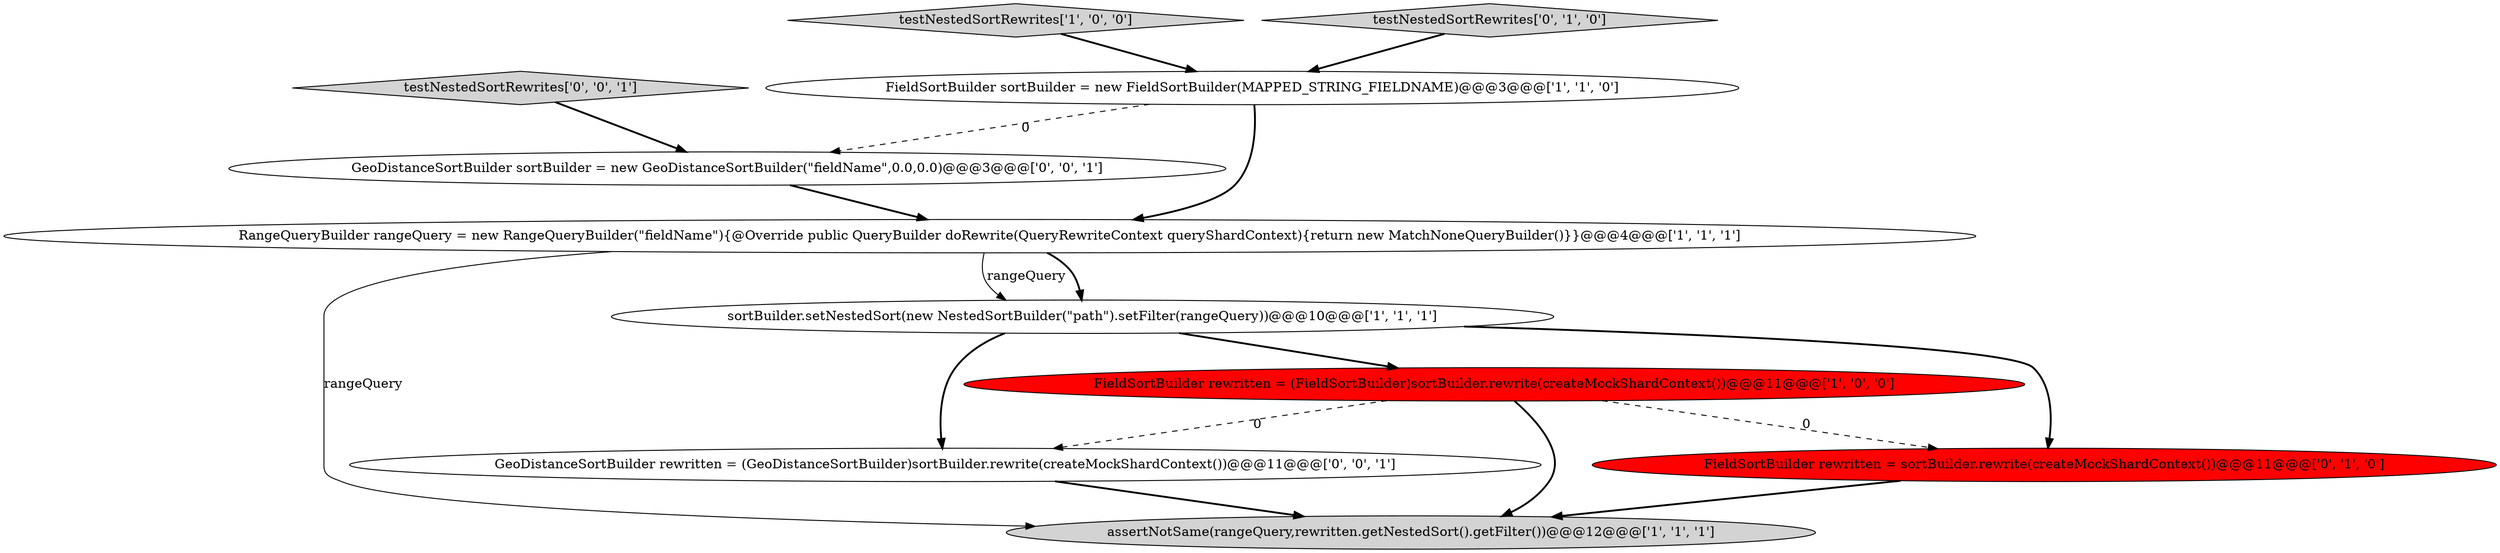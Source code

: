 digraph {
5 [style = filled, label = "FieldSortBuilder rewritten = (FieldSortBuilder)sortBuilder.rewrite(createMockShardContext())@@@11@@@['1', '0', '0']", fillcolor = red, shape = ellipse image = "AAA1AAABBB1BBB"];
0 [style = filled, label = "assertNotSame(rangeQuery,rewritten.getNestedSort().getFilter())@@@12@@@['1', '1', '1']", fillcolor = lightgray, shape = ellipse image = "AAA0AAABBB1BBB"];
10 [style = filled, label = "testNestedSortRewrites['0', '0', '1']", fillcolor = lightgray, shape = diamond image = "AAA0AAABBB3BBB"];
9 [style = filled, label = "GeoDistanceSortBuilder rewritten = (GeoDistanceSortBuilder)sortBuilder.rewrite(createMockShardContext())@@@11@@@['0', '0', '1']", fillcolor = white, shape = ellipse image = "AAA0AAABBB3BBB"];
3 [style = filled, label = "testNestedSortRewrites['1', '0', '0']", fillcolor = lightgray, shape = diamond image = "AAA0AAABBB1BBB"];
4 [style = filled, label = "RangeQueryBuilder rangeQuery = new RangeQueryBuilder(\"fieldName\"){@Override public QueryBuilder doRewrite(QueryRewriteContext queryShardContext){return new MatchNoneQueryBuilder()}}@@@4@@@['1', '1', '1']", fillcolor = white, shape = ellipse image = "AAA0AAABBB1BBB"];
2 [style = filled, label = "FieldSortBuilder sortBuilder = new FieldSortBuilder(MAPPED_STRING_FIELDNAME)@@@3@@@['1', '1', '0']", fillcolor = white, shape = ellipse image = "AAA0AAABBB1BBB"];
8 [style = filled, label = "GeoDistanceSortBuilder sortBuilder = new GeoDistanceSortBuilder(\"fieldName\",0.0,0.0)@@@3@@@['0', '0', '1']", fillcolor = white, shape = ellipse image = "AAA0AAABBB3BBB"];
6 [style = filled, label = "FieldSortBuilder rewritten = sortBuilder.rewrite(createMockShardContext())@@@11@@@['0', '1', '0']", fillcolor = red, shape = ellipse image = "AAA1AAABBB2BBB"];
1 [style = filled, label = "sortBuilder.setNestedSort(new NestedSortBuilder(\"path\").setFilter(rangeQuery))@@@10@@@['1', '1', '1']", fillcolor = white, shape = ellipse image = "AAA0AAABBB1BBB"];
7 [style = filled, label = "testNestedSortRewrites['0', '1', '0']", fillcolor = lightgray, shape = diamond image = "AAA0AAABBB2BBB"];
1->5 [style = bold, label=""];
5->9 [style = dashed, label="0"];
4->1 [style = bold, label=""];
1->6 [style = bold, label=""];
6->0 [style = bold, label=""];
8->4 [style = bold, label=""];
9->0 [style = bold, label=""];
3->2 [style = bold, label=""];
5->0 [style = bold, label=""];
10->8 [style = bold, label=""];
4->1 [style = solid, label="rangeQuery"];
5->6 [style = dashed, label="0"];
2->4 [style = bold, label=""];
7->2 [style = bold, label=""];
2->8 [style = dashed, label="0"];
4->0 [style = solid, label="rangeQuery"];
1->9 [style = bold, label=""];
}
